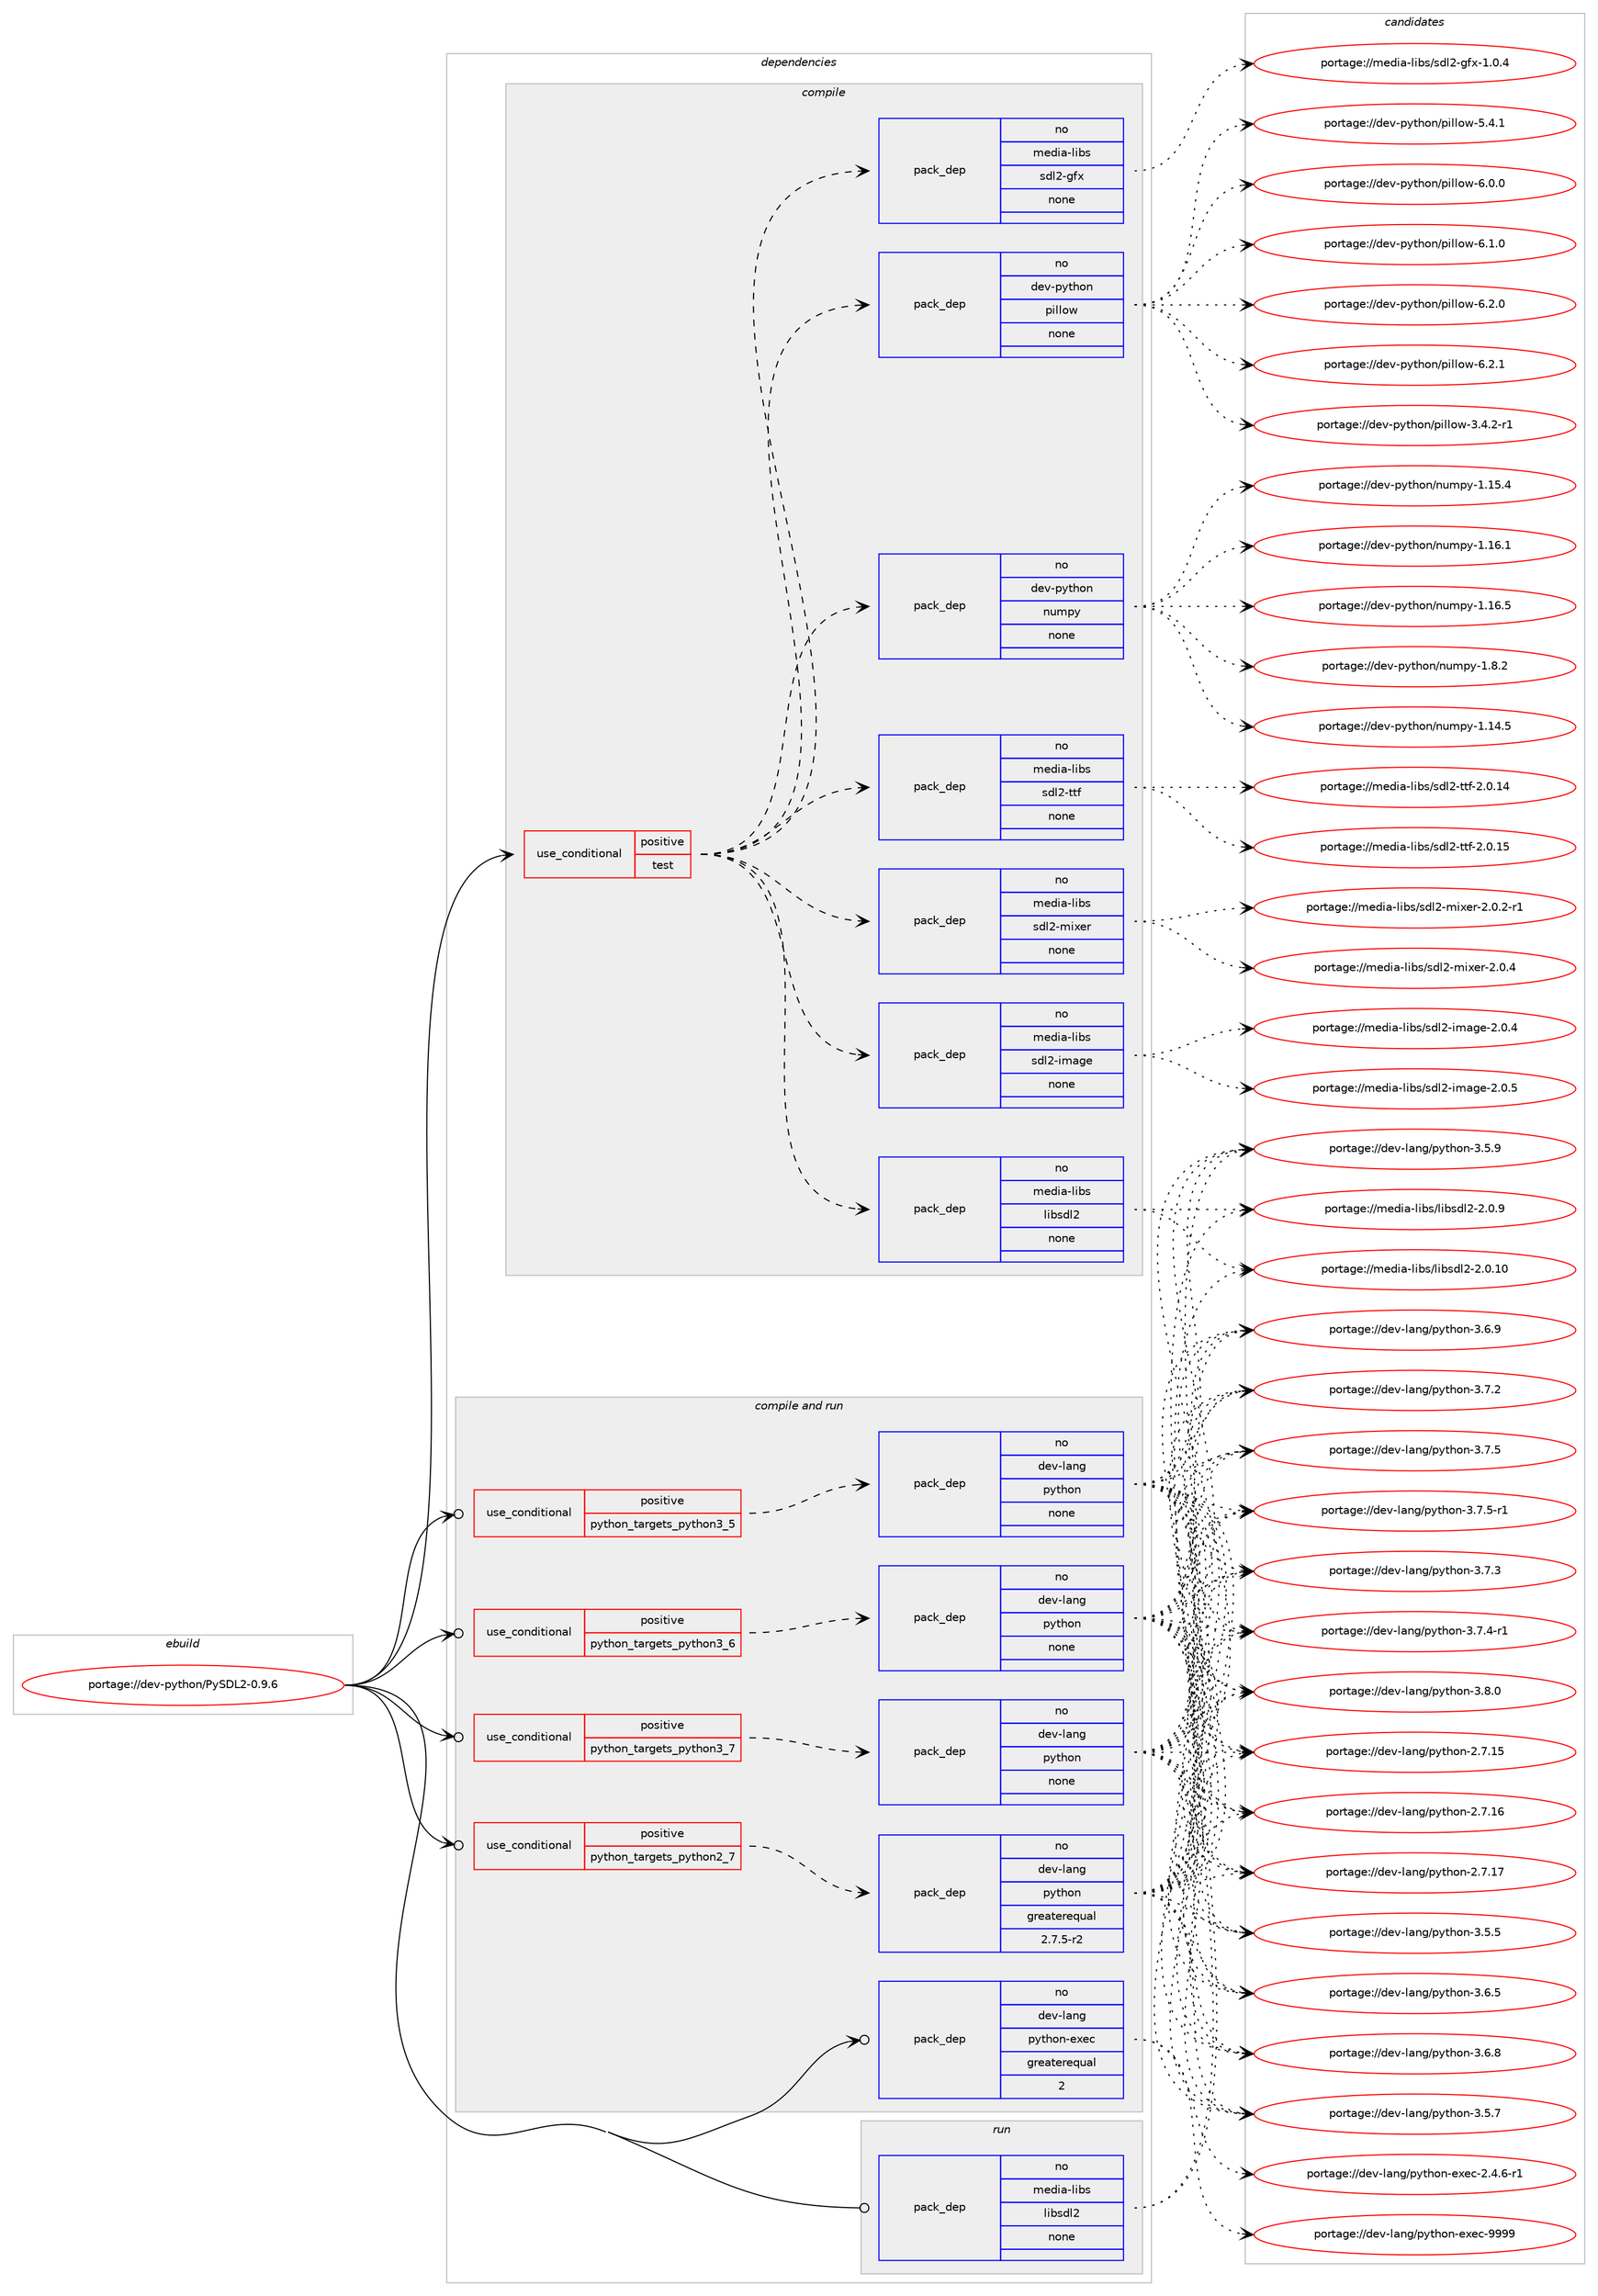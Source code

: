 digraph prolog {

# *************
# Graph options
# *************

newrank=true;
concentrate=true;
compound=true;
graph [rankdir=LR,fontname=Helvetica,fontsize=10,ranksep=1.5];#, ranksep=2.5, nodesep=0.2];
edge  [arrowhead=vee];
node  [fontname=Helvetica,fontsize=10];

# **********
# The ebuild
# **********

subgraph cluster_leftcol {
color=gray;
rank=same;
label=<<i>ebuild</i>>;
id [label="portage://dev-python/PySDL2-0.9.6", color=red, width=4, href="../dev-python/PySDL2-0.9.6.svg"];
}

# ****************
# The dependencies
# ****************

subgraph cluster_midcol {
color=gray;
label=<<i>dependencies</i>>;
subgraph cluster_compile {
fillcolor="#eeeeee";
style=filled;
label=<<i>compile</i>>;
subgraph cond25132 {
dependency128209 [label=<<TABLE BORDER="0" CELLBORDER="1" CELLSPACING="0" CELLPADDING="4"><TR><TD ROWSPAN="3" CELLPADDING="10">use_conditional</TD></TR><TR><TD>positive</TD></TR><TR><TD>test</TD></TR></TABLE>>, shape=none, color=red];
subgraph pack99776 {
dependency128210 [label=<<TABLE BORDER="0" CELLBORDER="1" CELLSPACING="0" CELLPADDING="4" WIDTH="220"><TR><TD ROWSPAN="6" CELLPADDING="30">pack_dep</TD></TR><TR><TD WIDTH="110">no</TD></TR><TR><TD>dev-python</TD></TR><TR><TD>numpy</TD></TR><TR><TD>none</TD></TR><TR><TD></TD></TR></TABLE>>, shape=none, color=blue];
}
dependency128209:e -> dependency128210:w [weight=20,style="dashed",arrowhead="vee"];
subgraph pack99777 {
dependency128211 [label=<<TABLE BORDER="0" CELLBORDER="1" CELLSPACING="0" CELLPADDING="4" WIDTH="220"><TR><TD ROWSPAN="6" CELLPADDING="30">pack_dep</TD></TR><TR><TD WIDTH="110">no</TD></TR><TR><TD>dev-python</TD></TR><TR><TD>pillow</TD></TR><TR><TD>none</TD></TR><TR><TD></TD></TR></TABLE>>, shape=none, color=blue];
}
dependency128209:e -> dependency128211:w [weight=20,style="dashed",arrowhead="vee"];
subgraph pack99778 {
dependency128212 [label=<<TABLE BORDER="0" CELLBORDER="1" CELLSPACING="0" CELLPADDING="4" WIDTH="220"><TR><TD ROWSPAN="6" CELLPADDING="30">pack_dep</TD></TR><TR><TD WIDTH="110">no</TD></TR><TR><TD>media-libs</TD></TR><TR><TD>libsdl2</TD></TR><TR><TD>none</TD></TR><TR><TD></TD></TR></TABLE>>, shape=none, color=blue];
}
dependency128209:e -> dependency128212:w [weight=20,style="dashed",arrowhead="vee"];
subgraph pack99779 {
dependency128213 [label=<<TABLE BORDER="0" CELLBORDER="1" CELLSPACING="0" CELLPADDING="4" WIDTH="220"><TR><TD ROWSPAN="6" CELLPADDING="30">pack_dep</TD></TR><TR><TD WIDTH="110">no</TD></TR><TR><TD>media-libs</TD></TR><TR><TD>sdl2-gfx</TD></TR><TR><TD>none</TD></TR><TR><TD></TD></TR></TABLE>>, shape=none, color=blue];
}
dependency128209:e -> dependency128213:w [weight=20,style="dashed",arrowhead="vee"];
subgraph pack99780 {
dependency128214 [label=<<TABLE BORDER="0" CELLBORDER="1" CELLSPACING="0" CELLPADDING="4" WIDTH="220"><TR><TD ROWSPAN="6" CELLPADDING="30">pack_dep</TD></TR><TR><TD WIDTH="110">no</TD></TR><TR><TD>media-libs</TD></TR><TR><TD>sdl2-image</TD></TR><TR><TD>none</TD></TR><TR><TD></TD></TR></TABLE>>, shape=none, color=blue];
}
dependency128209:e -> dependency128214:w [weight=20,style="dashed",arrowhead="vee"];
subgraph pack99781 {
dependency128215 [label=<<TABLE BORDER="0" CELLBORDER="1" CELLSPACING="0" CELLPADDING="4" WIDTH="220"><TR><TD ROWSPAN="6" CELLPADDING="30">pack_dep</TD></TR><TR><TD WIDTH="110">no</TD></TR><TR><TD>media-libs</TD></TR><TR><TD>sdl2-mixer</TD></TR><TR><TD>none</TD></TR><TR><TD></TD></TR></TABLE>>, shape=none, color=blue];
}
dependency128209:e -> dependency128215:w [weight=20,style="dashed",arrowhead="vee"];
subgraph pack99782 {
dependency128216 [label=<<TABLE BORDER="0" CELLBORDER="1" CELLSPACING="0" CELLPADDING="4" WIDTH="220"><TR><TD ROWSPAN="6" CELLPADDING="30">pack_dep</TD></TR><TR><TD WIDTH="110">no</TD></TR><TR><TD>media-libs</TD></TR><TR><TD>sdl2-ttf</TD></TR><TR><TD>none</TD></TR><TR><TD></TD></TR></TABLE>>, shape=none, color=blue];
}
dependency128209:e -> dependency128216:w [weight=20,style="dashed",arrowhead="vee"];
}
id:e -> dependency128209:w [weight=20,style="solid",arrowhead="vee"];
}
subgraph cluster_compileandrun {
fillcolor="#eeeeee";
style=filled;
label=<<i>compile and run</i>>;
subgraph cond25133 {
dependency128217 [label=<<TABLE BORDER="0" CELLBORDER="1" CELLSPACING="0" CELLPADDING="4"><TR><TD ROWSPAN="3" CELLPADDING="10">use_conditional</TD></TR><TR><TD>positive</TD></TR><TR><TD>python_targets_python2_7</TD></TR></TABLE>>, shape=none, color=red];
subgraph pack99783 {
dependency128218 [label=<<TABLE BORDER="0" CELLBORDER="1" CELLSPACING="0" CELLPADDING="4" WIDTH="220"><TR><TD ROWSPAN="6" CELLPADDING="30">pack_dep</TD></TR><TR><TD WIDTH="110">no</TD></TR><TR><TD>dev-lang</TD></TR><TR><TD>python</TD></TR><TR><TD>greaterequal</TD></TR><TR><TD>2.7.5-r2</TD></TR></TABLE>>, shape=none, color=blue];
}
dependency128217:e -> dependency128218:w [weight=20,style="dashed",arrowhead="vee"];
}
id:e -> dependency128217:w [weight=20,style="solid",arrowhead="odotvee"];
subgraph cond25134 {
dependency128219 [label=<<TABLE BORDER="0" CELLBORDER="1" CELLSPACING="0" CELLPADDING="4"><TR><TD ROWSPAN="3" CELLPADDING="10">use_conditional</TD></TR><TR><TD>positive</TD></TR><TR><TD>python_targets_python3_5</TD></TR></TABLE>>, shape=none, color=red];
subgraph pack99784 {
dependency128220 [label=<<TABLE BORDER="0" CELLBORDER="1" CELLSPACING="0" CELLPADDING="4" WIDTH="220"><TR><TD ROWSPAN="6" CELLPADDING="30">pack_dep</TD></TR><TR><TD WIDTH="110">no</TD></TR><TR><TD>dev-lang</TD></TR><TR><TD>python</TD></TR><TR><TD>none</TD></TR><TR><TD></TD></TR></TABLE>>, shape=none, color=blue];
}
dependency128219:e -> dependency128220:w [weight=20,style="dashed",arrowhead="vee"];
}
id:e -> dependency128219:w [weight=20,style="solid",arrowhead="odotvee"];
subgraph cond25135 {
dependency128221 [label=<<TABLE BORDER="0" CELLBORDER="1" CELLSPACING="0" CELLPADDING="4"><TR><TD ROWSPAN="3" CELLPADDING="10">use_conditional</TD></TR><TR><TD>positive</TD></TR><TR><TD>python_targets_python3_6</TD></TR></TABLE>>, shape=none, color=red];
subgraph pack99785 {
dependency128222 [label=<<TABLE BORDER="0" CELLBORDER="1" CELLSPACING="0" CELLPADDING="4" WIDTH="220"><TR><TD ROWSPAN="6" CELLPADDING="30">pack_dep</TD></TR><TR><TD WIDTH="110">no</TD></TR><TR><TD>dev-lang</TD></TR><TR><TD>python</TD></TR><TR><TD>none</TD></TR><TR><TD></TD></TR></TABLE>>, shape=none, color=blue];
}
dependency128221:e -> dependency128222:w [weight=20,style="dashed",arrowhead="vee"];
}
id:e -> dependency128221:w [weight=20,style="solid",arrowhead="odotvee"];
subgraph cond25136 {
dependency128223 [label=<<TABLE BORDER="0" CELLBORDER="1" CELLSPACING="0" CELLPADDING="4"><TR><TD ROWSPAN="3" CELLPADDING="10">use_conditional</TD></TR><TR><TD>positive</TD></TR><TR><TD>python_targets_python3_7</TD></TR></TABLE>>, shape=none, color=red];
subgraph pack99786 {
dependency128224 [label=<<TABLE BORDER="0" CELLBORDER="1" CELLSPACING="0" CELLPADDING="4" WIDTH="220"><TR><TD ROWSPAN="6" CELLPADDING="30">pack_dep</TD></TR><TR><TD WIDTH="110">no</TD></TR><TR><TD>dev-lang</TD></TR><TR><TD>python</TD></TR><TR><TD>none</TD></TR><TR><TD></TD></TR></TABLE>>, shape=none, color=blue];
}
dependency128223:e -> dependency128224:w [weight=20,style="dashed",arrowhead="vee"];
}
id:e -> dependency128223:w [weight=20,style="solid",arrowhead="odotvee"];
subgraph pack99787 {
dependency128225 [label=<<TABLE BORDER="0" CELLBORDER="1" CELLSPACING="0" CELLPADDING="4" WIDTH="220"><TR><TD ROWSPAN="6" CELLPADDING="30">pack_dep</TD></TR><TR><TD WIDTH="110">no</TD></TR><TR><TD>dev-lang</TD></TR><TR><TD>python-exec</TD></TR><TR><TD>greaterequal</TD></TR><TR><TD>2</TD></TR></TABLE>>, shape=none, color=blue];
}
id:e -> dependency128225:w [weight=20,style="solid",arrowhead="odotvee"];
}
subgraph cluster_run {
fillcolor="#eeeeee";
style=filled;
label=<<i>run</i>>;
subgraph pack99788 {
dependency128226 [label=<<TABLE BORDER="0" CELLBORDER="1" CELLSPACING="0" CELLPADDING="4" WIDTH="220"><TR><TD ROWSPAN="6" CELLPADDING="30">pack_dep</TD></TR><TR><TD WIDTH="110">no</TD></TR><TR><TD>media-libs</TD></TR><TR><TD>libsdl2</TD></TR><TR><TD>none</TD></TR><TR><TD></TD></TR></TABLE>>, shape=none, color=blue];
}
id:e -> dependency128226:w [weight=20,style="solid",arrowhead="odot"];
}
}

# **************
# The candidates
# **************

subgraph cluster_choices {
rank=same;
color=gray;
label=<<i>candidates</i>>;

subgraph choice99776 {
color=black;
nodesep=1;
choiceportage100101118451121211161041111104711011710911212145494649524653 [label="portage://dev-python/numpy-1.14.5", color=red, width=4,href="../dev-python/numpy-1.14.5.svg"];
choiceportage100101118451121211161041111104711011710911212145494649534652 [label="portage://dev-python/numpy-1.15.4", color=red, width=4,href="../dev-python/numpy-1.15.4.svg"];
choiceportage100101118451121211161041111104711011710911212145494649544649 [label="portage://dev-python/numpy-1.16.1", color=red, width=4,href="../dev-python/numpy-1.16.1.svg"];
choiceportage100101118451121211161041111104711011710911212145494649544653 [label="portage://dev-python/numpy-1.16.5", color=red, width=4,href="../dev-python/numpy-1.16.5.svg"];
choiceportage1001011184511212111610411111047110117109112121454946564650 [label="portage://dev-python/numpy-1.8.2", color=red, width=4,href="../dev-python/numpy-1.8.2.svg"];
dependency128210:e -> choiceportage100101118451121211161041111104711011710911212145494649524653:w [style=dotted,weight="100"];
dependency128210:e -> choiceportage100101118451121211161041111104711011710911212145494649534652:w [style=dotted,weight="100"];
dependency128210:e -> choiceportage100101118451121211161041111104711011710911212145494649544649:w [style=dotted,weight="100"];
dependency128210:e -> choiceportage100101118451121211161041111104711011710911212145494649544653:w [style=dotted,weight="100"];
dependency128210:e -> choiceportage1001011184511212111610411111047110117109112121454946564650:w [style=dotted,weight="100"];
}
subgraph choice99777 {
color=black;
nodesep=1;
choiceportage10010111845112121116104111110471121051081081111194551465246504511449 [label="portage://dev-python/pillow-3.4.2-r1", color=red, width=4,href="../dev-python/pillow-3.4.2-r1.svg"];
choiceportage1001011184511212111610411111047112105108108111119455346524649 [label="portage://dev-python/pillow-5.4.1", color=red, width=4,href="../dev-python/pillow-5.4.1.svg"];
choiceportage1001011184511212111610411111047112105108108111119455446484648 [label="portage://dev-python/pillow-6.0.0", color=red, width=4,href="../dev-python/pillow-6.0.0.svg"];
choiceportage1001011184511212111610411111047112105108108111119455446494648 [label="portage://dev-python/pillow-6.1.0", color=red, width=4,href="../dev-python/pillow-6.1.0.svg"];
choiceportage1001011184511212111610411111047112105108108111119455446504648 [label="portage://dev-python/pillow-6.2.0", color=red, width=4,href="../dev-python/pillow-6.2.0.svg"];
choiceportage1001011184511212111610411111047112105108108111119455446504649 [label="portage://dev-python/pillow-6.2.1", color=red, width=4,href="../dev-python/pillow-6.2.1.svg"];
dependency128211:e -> choiceportage10010111845112121116104111110471121051081081111194551465246504511449:w [style=dotted,weight="100"];
dependency128211:e -> choiceportage1001011184511212111610411111047112105108108111119455346524649:w [style=dotted,weight="100"];
dependency128211:e -> choiceportage1001011184511212111610411111047112105108108111119455446484648:w [style=dotted,weight="100"];
dependency128211:e -> choiceportage1001011184511212111610411111047112105108108111119455446494648:w [style=dotted,weight="100"];
dependency128211:e -> choiceportage1001011184511212111610411111047112105108108111119455446504648:w [style=dotted,weight="100"];
dependency128211:e -> choiceportage1001011184511212111610411111047112105108108111119455446504649:w [style=dotted,weight="100"];
}
subgraph choice99778 {
color=black;
nodesep=1;
choiceportage10910110010597451081059811547108105981151001085045504648464948 [label="portage://media-libs/libsdl2-2.0.10", color=red, width=4,href="../media-libs/libsdl2-2.0.10.svg"];
choiceportage109101100105974510810598115471081059811510010850455046484657 [label="portage://media-libs/libsdl2-2.0.9", color=red, width=4,href="../media-libs/libsdl2-2.0.9.svg"];
dependency128212:e -> choiceportage10910110010597451081059811547108105981151001085045504648464948:w [style=dotted,weight="100"];
dependency128212:e -> choiceportage109101100105974510810598115471081059811510010850455046484657:w [style=dotted,weight="100"];
}
subgraph choice99779 {
color=black;
nodesep=1;
choiceportage109101100105974510810598115471151001085045103102120454946484652 [label="portage://media-libs/sdl2-gfx-1.0.4", color=red, width=4,href="../media-libs/sdl2-gfx-1.0.4.svg"];
dependency128213:e -> choiceportage109101100105974510810598115471151001085045103102120454946484652:w [style=dotted,weight="100"];
}
subgraph choice99780 {
color=black;
nodesep=1;
choiceportage10910110010597451081059811547115100108504510510997103101455046484652 [label="portage://media-libs/sdl2-image-2.0.4", color=red, width=4,href="../media-libs/sdl2-image-2.0.4.svg"];
choiceportage10910110010597451081059811547115100108504510510997103101455046484653 [label="portage://media-libs/sdl2-image-2.0.5", color=red, width=4,href="../media-libs/sdl2-image-2.0.5.svg"];
dependency128214:e -> choiceportage10910110010597451081059811547115100108504510510997103101455046484652:w [style=dotted,weight="100"];
dependency128214:e -> choiceportage10910110010597451081059811547115100108504510510997103101455046484653:w [style=dotted,weight="100"];
}
subgraph choice99781 {
color=black;
nodesep=1;
choiceportage1091011001059745108105981154711510010850451091051201011144550464846504511449 [label="portage://media-libs/sdl2-mixer-2.0.2-r1", color=red, width=4,href="../media-libs/sdl2-mixer-2.0.2-r1.svg"];
choiceportage109101100105974510810598115471151001085045109105120101114455046484652 [label="portage://media-libs/sdl2-mixer-2.0.4", color=red, width=4,href="../media-libs/sdl2-mixer-2.0.4.svg"];
dependency128215:e -> choiceportage1091011001059745108105981154711510010850451091051201011144550464846504511449:w [style=dotted,weight="100"];
dependency128215:e -> choiceportage109101100105974510810598115471151001085045109105120101114455046484652:w [style=dotted,weight="100"];
}
subgraph choice99782 {
color=black;
nodesep=1;
choiceportage10910110010597451081059811547115100108504511611610245504648464952 [label="portage://media-libs/sdl2-ttf-2.0.14", color=red, width=4,href="../media-libs/sdl2-ttf-2.0.14.svg"];
choiceportage10910110010597451081059811547115100108504511611610245504648464953 [label="portage://media-libs/sdl2-ttf-2.0.15", color=red, width=4,href="../media-libs/sdl2-ttf-2.0.15.svg"];
dependency128216:e -> choiceportage10910110010597451081059811547115100108504511611610245504648464952:w [style=dotted,weight="100"];
dependency128216:e -> choiceportage10910110010597451081059811547115100108504511611610245504648464953:w [style=dotted,weight="100"];
}
subgraph choice99783 {
color=black;
nodesep=1;
choiceportage10010111845108971101034711212111610411111045504655464953 [label="portage://dev-lang/python-2.7.15", color=red, width=4,href="../dev-lang/python-2.7.15.svg"];
choiceportage10010111845108971101034711212111610411111045504655464954 [label="portage://dev-lang/python-2.7.16", color=red, width=4,href="../dev-lang/python-2.7.16.svg"];
choiceportage10010111845108971101034711212111610411111045504655464955 [label="portage://dev-lang/python-2.7.17", color=red, width=4,href="../dev-lang/python-2.7.17.svg"];
choiceportage100101118451089711010347112121116104111110455146534653 [label="portage://dev-lang/python-3.5.5", color=red, width=4,href="../dev-lang/python-3.5.5.svg"];
choiceportage100101118451089711010347112121116104111110455146534655 [label="portage://dev-lang/python-3.5.7", color=red, width=4,href="../dev-lang/python-3.5.7.svg"];
choiceportage100101118451089711010347112121116104111110455146534657 [label="portage://dev-lang/python-3.5.9", color=red, width=4,href="../dev-lang/python-3.5.9.svg"];
choiceportage100101118451089711010347112121116104111110455146544653 [label="portage://dev-lang/python-3.6.5", color=red, width=4,href="../dev-lang/python-3.6.5.svg"];
choiceportage100101118451089711010347112121116104111110455146544656 [label="portage://dev-lang/python-3.6.8", color=red, width=4,href="../dev-lang/python-3.6.8.svg"];
choiceportage100101118451089711010347112121116104111110455146544657 [label="portage://dev-lang/python-3.6.9", color=red, width=4,href="../dev-lang/python-3.6.9.svg"];
choiceportage100101118451089711010347112121116104111110455146554650 [label="portage://dev-lang/python-3.7.2", color=red, width=4,href="../dev-lang/python-3.7.2.svg"];
choiceportage100101118451089711010347112121116104111110455146554651 [label="portage://dev-lang/python-3.7.3", color=red, width=4,href="../dev-lang/python-3.7.3.svg"];
choiceportage1001011184510897110103471121211161041111104551465546524511449 [label="portage://dev-lang/python-3.7.4-r1", color=red, width=4,href="../dev-lang/python-3.7.4-r1.svg"];
choiceportage100101118451089711010347112121116104111110455146554653 [label="portage://dev-lang/python-3.7.5", color=red, width=4,href="../dev-lang/python-3.7.5.svg"];
choiceportage1001011184510897110103471121211161041111104551465546534511449 [label="portage://dev-lang/python-3.7.5-r1", color=red, width=4,href="../dev-lang/python-3.7.5-r1.svg"];
choiceportage100101118451089711010347112121116104111110455146564648 [label="portage://dev-lang/python-3.8.0", color=red, width=4,href="../dev-lang/python-3.8.0.svg"];
dependency128218:e -> choiceportage10010111845108971101034711212111610411111045504655464953:w [style=dotted,weight="100"];
dependency128218:e -> choiceportage10010111845108971101034711212111610411111045504655464954:w [style=dotted,weight="100"];
dependency128218:e -> choiceportage10010111845108971101034711212111610411111045504655464955:w [style=dotted,weight="100"];
dependency128218:e -> choiceportage100101118451089711010347112121116104111110455146534653:w [style=dotted,weight="100"];
dependency128218:e -> choiceportage100101118451089711010347112121116104111110455146534655:w [style=dotted,weight="100"];
dependency128218:e -> choiceportage100101118451089711010347112121116104111110455146534657:w [style=dotted,weight="100"];
dependency128218:e -> choiceportage100101118451089711010347112121116104111110455146544653:w [style=dotted,weight="100"];
dependency128218:e -> choiceportage100101118451089711010347112121116104111110455146544656:w [style=dotted,weight="100"];
dependency128218:e -> choiceportage100101118451089711010347112121116104111110455146544657:w [style=dotted,weight="100"];
dependency128218:e -> choiceportage100101118451089711010347112121116104111110455146554650:w [style=dotted,weight="100"];
dependency128218:e -> choiceportage100101118451089711010347112121116104111110455146554651:w [style=dotted,weight="100"];
dependency128218:e -> choiceportage1001011184510897110103471121211161041111104551465546524511449:w [style=dotted,weight="100"];
dependency128218:e -> choiceportage100101118451089711010347112121116104111110455146554653:w [style=dotted,weight="100"];
dependency128218:e -> choiceportage1001011184510897110103471121211161041111104551465546534511449:w [style=dotted,weight="100"];
dependency128218:e -> choiceportage100101118451089711010347112121116104111110455146564648:w [style=dotted,weight="100"];
}
subgraph choice99784 {
color=black;
nodesep=1;
choiceportage10010111845108971101034711212111610411111045504655464953 [label="portage://dev-lang/python-2.7.15", color=red, width=4,href="../dev-lang/python-2.7.15.svg"];
choiceportage10010111845108971101034711212111610411111045504655464954 [label="portage://dev-lang/python-2.7.16", color=red, width=4,href="../dev-lang/python-2.7.16.svg"];
choiceportage10010111845108971101034711212111610411111045504655464955 [label="portage://dev-lang/python-2.7.17", color=red, width=4,href="../dev-lang/python-2.7.17.svg"];
choiceportage100101118451089711010347112121116104111110455146534653 [label="portage://dev-lang/python-3.5.5", color=red, width=4,href="../dev-lang/python-3.5.5.svg"];
choiceportage100101118451089711010347112121116104111110455146534655 [label="portage://dev-lang/python-3.5.7", color=red, width=4,href="../dev-lang/python-3.5.7.svg"];
choiceportage100101118451089711010347112121116104111110455146534657 [label="portage://dev-lang/python-3.5.9", color=red, width=4,href="../dev-lang/python-3.5.9.svg"];
choiceportage100101118451089711010347112121116104111110455146544653 [label="portage://dev-lang/python-3.6.5", color=red, width=4,href="../dev-lang/python-3.6.5.svg"];
choiceportage100101118451089711010347112121116104111110455146544656 [label="portage://dev-lang/python-3.6.8", color=red, width=4,href="../dev-lang/python-3.6.8.svg"];
choiceportage100101118451089711010347112121116104111110455146544657 [label="portage://dev-lang/python-3.6.9", color=red, width=4,href="../dev-lang/python-3.6.9.svg"];
choiceportage100101118451089711010347112121116104111110455146554650 [label="portage://dev-lang/python-3.7.2", color=red, width=4,href="../dev-lang/python-3.7.2.svg"];
choiceportage100101118451089711010347112121116104111110455146554651 [label="portage://dev-lang/python-3.7.3", color=red, width=4,href="../dev-lang/python-3.7.3.svg"];
choiceportage1001011184510897110103471121211161041111104551465546524511449 [label="portage://dev-lang/python-3.7.4-r1", color=red, width=4,href="../dev-lang/python-3.7.4-r1.svg"];
choiceportage100101118451089711010347112121116104111110455146554653 [label="portage://dev-lang/python-3.7.5", color=red, width=4,href="../dev-lang/python-3.7.5.svg"];
choiceportage1001011184510897110103471121211161041111104551465546534511449 [label="portage://dev-lang/python-3.7.5-r1", color=red, width=4,href="../dev-lang/python-3.7.5-r1.svg"];
choiceportage100101118451089711010347112121116104111110455146564648 [label="portage://dev-lang/python-3.8.0", color=red, width=4,href="../dev-lang/python-3.8.0.svg"];
dependency128220:e -> choiceportage10010111845108971101034711212111610411111045504655464953:w [style=dotted,weight="100"];
dependency128220:e -> choiceportage10010111845108971101034711212111610411111045504655464954:w [style=dotted,weight="100"];
dependency128220:e -> choiceportage10010111845108971101034711212111610411111045504655464955:w [style=dotted,weight="100"];
dependency128220:e -> choiceportage100101118451089711010347112121116104111110455146534653:w [style=dotted,weight="100"];
dependency128220:e -> choiceportage100101118451089711010347112121116104111110455146534655:w [style=dotted,weight="100"];
dependency128220:e -> choiceportage100101118451089711010347112121116104111110455146534657:w [style=dotted,weight="100"];
dependency128220:e -> choiceportage100101118451089711010347112121116104111110455146544653:w [style=dotted,weight="100"];
dependency128220:e -> choiceportage100101118451089711010347112121116104111110455146544656:w [style=dotted,weight="100"];
dependency128220:e -> choiceportage100101118451089711010347112121116104111110455146544657:w [style=dotted,weight="100"];
dependency128220:e -> choiceportage100101118451089711010347112121116104111110455146554650:w [style=dotted,weight="100"];
dependency128220:e -> choiceportage100101118451089711010347112121116104111110455146554651:w [style=dotted,weight="100"];
dependency128220:e -> choiceportage1001011184510897110103471121211161041111104551465546524511449:w [style=dotted,weight="100"];
dependency128220:e -> choiceportage100101118451089711010347112121116104111110455146554653:w [style=dotted,weight="100"];
dependency128220:e -> choiceportage1001011184510897110103471121211161041111104551465546534511449:w [style=dotted,weight="100"];
dependency128220:e -> choiceportage100101118451089711010347112121116104111110455146564648:w [style=dotted,weight="100"];
}
subgraph choice99785 {
color=black;
nodesep=1;
choiceportage10010111845108971101034711212111610411111045504655464953 [label="portage://dev-lang/python-2.7.15", color=red, width=4,href="../dev-lang/python-2.7.15.svg"];
choiceportage10010111845108971101034711212111610411111045504655464954 [label="portage://dev-lang/python-2.7.16", color=red, width=4,href="../dev-lang/python-2.7.16.svg"];
choiceportage10010111845108971101034711212111610411111045504655464955 [label="portage://dev-lang/python-2.7.17", color=red, width=4,href="../dev-lang/python-2.7.17.svg"];
choiceportage100101118451089711010347112121116104111110455146534653 [label="portage://dev-lang/python-3.5.5", color=red, width=4,href="../dev-lang/python-3.5.5.svg"];
choiceportage100101118451089711010347112121116104111110455146534655 [label="portage://dev-lang/python-3.5.7", color=red, width=4,href="../dev-lang/python-3.5.7.svg"];
choiceportage100101118451089711010347112121116104111110455146534657 [label="portage://dev-lang/python-3.5.9", color=red, width=4,href="../dev-lang/python-3.5.9.svg"];
choiceportage100101118451089711010347112121116104111110455146544653 [label="portage://dev-lang/python-3.6.5", color=red, width=4,href="../dev-lang/python-3.6.5.svg"];
choiceportage100101118451089711010347112121116104111110455146544656 [label="portage://dev-lang/python-3.6.8", color=red, width=4,href="../dev-lang/python-3.6.8.svg"];
choiceportage100101118451089711010347112121116104111110455146544657 [label="portage://dev-lang/python-3.6.9", color=red, width=4,href="../dev-lang/python-3.6.9.svg"];
choiceportage100101118451089711010347112121116104111110455146554650 [label="portage://dev-lang/python-3.7.2", color=red, width=4,href="../dev-lang/python-3.7.2.svg"];
choiceportage100101118451089711010347112121116104111110455146554651 [label="portage://dev-lang/python-3.7.3", color=red, width=4,href="../dev-lang/python-3.7.3.svg"];
choiceportage1001011184510897110103471121211161041111104551465546524511449 [label="portage://dev-lang/python-3.7.4-r1", color=red, width=4,href="../dev-lang/python-3.7.4-r1.svg"];
choiceportage100101118451089711010347112121116104111110455146554653 [label="portage://dev-lang/python-3.7.5", color=red, width=4,href="../dev-lang/python-3.7.5.svg"];
choiceportage1001011184510897110103471121211161041111104551465546534511449 [label="portage://dev-lang/python-3.7.5-r1", color=red, width=4,href="../dev-lang/python-3.7.5-r1.svg"];
choiceportage100101118451089711010347112121116104111110455146564648 [label="portage://dev-lang/python-3.8.0", color=red, width=4,href="../dev-lang/python-3.8.0.svg"];
dependency128222:e -> choiceportage10010111845108971101034711212111610411111045504655464953:w [style=dotted,weight="100"];
dependency128222:e -> choiceportage10010111845108971101034711212111610411111045504655464954:w [style=dotted,weight="100"];
dependency128222:e -> choiceportage10010111845108971101034711212111610411111045504655464955:w [style=dotted,weight="100"];
dependency128222:e -> choiceportage100101118451089711010347112121116104111110455146534653:w [style=dotted,weight="100"];
dependency128222:e -> choiceportage100101118451089711010347112121116104111110455146534655:w [style=dotted,weight="100"];
dependency128222:e -> choiceportage100101118451089711010347112121116104111110455146534657:w [style=dotted,weight="100"];
dependency128222:e -> choiceportage100101118451089711010347112121116104111110455146544653:w [style=dotted,weight="100"];
dependency128222:e -> choiceportage100101118451089711010347112121116104111110455146544656:w [style=dotted,weight="100"];
dependency128222:e -> choiceportage100101118451089711010347112121116104111110455146544657:w [style=dotted,weight="100"];
dependency128222:e -> choiceportage100101118451089711010347112121116104111110455146554650:w [style=dotted,weight="100"];
dependency128222:e -> choiceportage100101118451089711010347112121116104111110455146554651:w [style=dotted,weight="100"];
dependency128222:e -> choiceportage1001011184510897110103471121211161041111104551465546524511449:w [style=dotted,weight="100"];
dependency128222:e -> choiceportage100101118451089711010347112121116104111110455146554653:w [style=dotted,weight="100"];
dependency128222:e -> choiceportage1001011184510897110103471121211161041111104551465546534511449:w [style=dotted,weight="100"];
dependency128222:e -> choiceportage100101118451089711010347112121116104111110455146564648:w [style=dotted,weight="100"];
}
subgraph choice99786 {
color=black;
nodesep=1;
choiceportage10010111845108971101034711212111610411111045504655464953 [label="portage://dev-lang/python-2.7.15", color=red, width=4,href="../dev-lang/python-2.7.15.svg"];
choiceportage10010111845108971101034711212111610411111045504655464954 [label="portage://dev-lang/python-2.7.16", color=red, width=4,href="../dev-lang/python-2.7.16.svg"];
choiceportage10010111845108971101034711212111610411111045504655464955 [label="portage://dev-lang/python-2.7.17", color=red, width=4,href="../dev-lang/python-2.7.17.svg"];
choiceportage100101118451089711010347112121116104111110455146534653 [label="portage://dev-lang/python-3.5.5", color=red, width=4,href="../dev-lang/python-3.5.5.svg"];
choiceportage100101118451089711010347112121116104111110455146534655 [label="portage://dev-lang/python-3.5.7", color=red, width=4,href="../dev-lang/python-3.5.7.svg"];
choiceportage100101118451089711010347112121116104111110455146534657 [label="portage://dev-lang/python-3.5.9", color=red, width=4,href="../dev-lang/python-3.5.9.svg"];
choiceportage100101118451089711010347112121116104111110455146544653 [label="portage://dev-lang/python-3.6.5", color=red, width=4,href="../dev-lang/python-3.6.5.svg"];
choiceportage100101118451089711010347112121116104111110455146544656 [label="portage://dev-lang/python-3.6.8", color=red, width=4,href="../dev-lang/python-3.6.8.svg"];
choiceportage100101118451089711010347112121116104111110455146544657 [label="portage://dev-lang/python-3.6.9", color=red, width=4,href="../dev-lang/python-3.6.9.svg"];
choiceportage100101118451089711010347112121116104111110455146554650 [label="portage://dev-lang/python-3.7.2", color=red, width=4,href="../dev-lang/python-3.7.2.svg"];
choiceportage100101118451089711010347112121116104111110455146554651 [label="portage://dev-lang/python-3.7.3", color=red, width=4,href="../dev-lang/python-3.7.3.svg"];
choiceportage1001011184510897110103471121211161041111104551465546524511449 [label="portage://dev-lang/python-3.7.4-r1", color=red, width=4,href="../dev-lang/python-3.7.4-r1.svg"];
choiceportage100101118451089711010347112121116104111110455146554653 [label="portage://dev-lang/python-3.7.5", color=red, width=4,href="../dev-lang/python-3.7.5.svg"];
choiceportage1001011184510897110103471121211161041111104551465546534511449 [label="portage://dev-lang/python-3.7.5-r1", color=red, width=4,href="../dev-lang/python-3.7.5-r1.svg"];
choiceportage100101118451089711010347112121116104111110455146564648 [label="portage://dev-lang/python-3.8.0", color=red, width=4,href="../dev-lang/python-3.8.0.svg"];
dependency128224:e -> choiceportage10010111845108971101034711212111610411111045504655464953:w [style=dotted,weight="100"];
dependency128224:e -> choiceportage10010111845108971101034711212111610411111045504655464954:w [style=dotted,weight="100"];
dependency128224:e -> choiceportage10010111845108971101034711212111610411111045504655464955:w [style=dotted,weight="100"];
dependency128224:e -> choiceportage100101118451089711010347112121116104111110455146534653:w [style=dotted,weight="100"];
dependency128224:e -> choiceportage100101118451089711010347112121116104111110455146534655:w [style=dotted,weight="100"];
dependency128224:e -> choiceportage100101118451089711010347112121116104111110455146534657:w [style=dotted,weight="100"];
dependency128224:e -> choiceportage100101118451089711010347112121116104111110455146544653:w [style=dotted,weight="100"];
dependency128224:e -> choiceportage100101118451089711010347112121116104111110455146544656:w [style=dotted,weight="100"];
dependency128224:e -> choiceportage100101118451089711010347112121116104111110455146544657:w [style=dotted,weight="100"];
dependency128224:e -> choiceportage100101118451089711010347112121116104111110455146554650:w [style=dotted,weight="100"];
dependency128224:e -> choiceportage100101118451089711010347112121116104111110455146554651:w [style=dotted,weight="100"];
dependency128224:e -> choiceportage1001011184510897110103471121211161041111104551465546524511449:w [style=dotted,weight="100"];
dependency128224:e -> choiceportage100101118451089711010347112121116104111110455146554653:w [style=dotted,weight="100"];
dependency128224:e -> choiceportage1001011184510897110103471121211161041111104551465546534511449:w [style=dotted,weight="100"];
dependency128224:e -> choiceportage100101118451089711010347112121116104111110455146564648:w [style=dotted,weight="100"];
}
subgraph choice99787 {
color=black;
nodesep=1;
choiceportage10010111845108971101034711212111610411111045101120101994550465246544511449 [label="portage://dev-lang/python-exec-2.4.6-r1", color=red, width=4,href="../dev-lang/python-exec-2.4.6-r1.svg"];
choiceportage10010111845108971101034711212111610411111045101120101994557575757 [label="portage://dev-lang/python-exec-9999", color=red, width=4,href="../dev-lang/python-exec-9999.svg"];
dependency128225:e -> choiceportage10010111845108971101034711212111610411111045101120101994550465246544511449:w [style=dotted,weight="100"];
dependency128225:e -> choiceportage10010111845108971101034711212111610411111045101120101994557575757:w [style=dotted,weight="100"];
}
subgraph choice99788 {
color=black;
nodesep=1;
choiceportage10910110010597451081059811547108105981151001085045504648464948 [label="portage://media-libs/libsdl2-2.0.10", color=red, width=4,href="../media-libs/libsdl2-2.0.10.svg"];
choiceportage109101100105974510810598115471081059811510010850455046484657 [label="portage://media-libs/libsdl2-2.0.9", color=red, width=4,href="../media-libs/libsdl2-2.0.9.svg"];
dependency128226:e -> choiceportage10910110010597451081059811547108105981151001085045504648464948:w [style=dotted,weight="100"];
dependency128226:e -> choiceportage109101100105974510810598115471081059811510010850455046484657:w [style=dotted,weight="100"];
}
}

}
